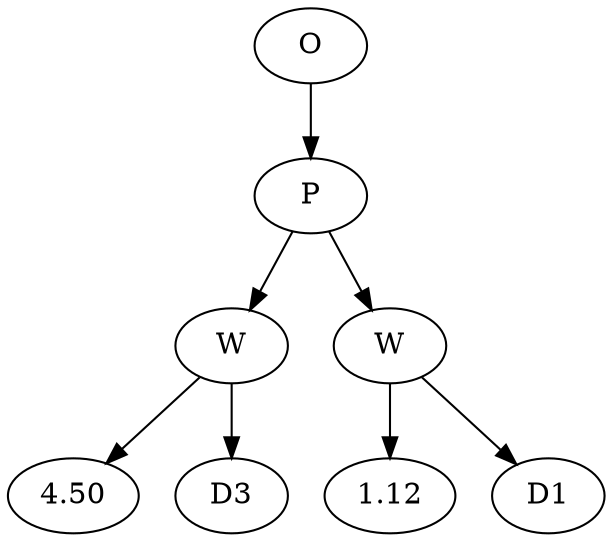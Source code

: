// Tree
digraph {
	257709 [label=O]
	257710 [label=P]
	257709 -> 257710
	257711 [label=W]
	257710 -> 257711
	257712 [label=4.50]
	257711 -> 257712
	257713 [label=D3]
	257711 -> 257713
	257714 [label=W]
	257710 -> 257714
	257715 [label=1.12]
	257714 -> 257715
	257716 [label=D1]
	257714 -> 257716
}

